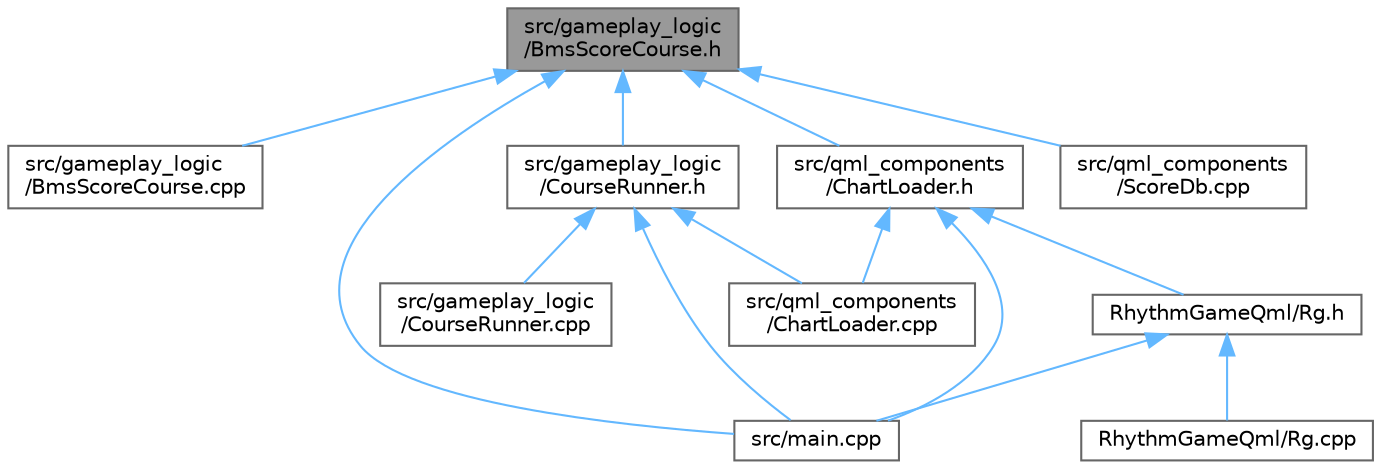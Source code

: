 digraph "src/gameplay_logic/BmsScoreCourse.h"
{
 // LATEX_PDF_SIZE
  bgcolor="transparent";
  edge [fontname=Helvetica,fontsize=10,labelfontname=Helvetica,labelfontsize=10];
  node [fontname=Helvetica,fontsize=10,shape=box,height=0.2,width=0.4];
  Node1 [id="Node000001",label="src/gameplay_logic\l/BmsScoreCourse.h",height=0.2,width=0.4,color="gray40", fillcolor="grey60", style="filled", fontcolor="black",tooltip=" "];
  Node1 -> Node2 [id="edge1_Node000001_Node000002",dir="back",color="steelblue1",style="solid",tooltip=" "];
  Node2 [id="Node000002",label="src/gameplay_logic\l/BmsScoreCourse.cpp",height=0.2,width=0.4,color="grey40", fillcolor="white", style="filled",URL="$BmsScoreCourse_8cpp.html",tooltip=" "];
  Node1 -> Node3 [id="edge2_Node000001_Node000003",dir="back",color="steelblue1",style="solid",tooltip=" "];
  Node3 [id="Node000003",label="src/gameplay_logic\l/CourseRunner.h",height=0.2,width=0.4,color="grey40", fillcolor="white", style="filled",URL="$CourseRunner_8h.html",tooltip=" "];
  Node3 -> Node4 [id="edge3_Node000003_Node000004",dir="back",color="steelblue1",style="solid",tooltip=" "];
  Node4 [id="Node000004",label="src/gameplay_logic\l/CourseRunner.cpp",height=0.2,width=0.4,color="grey40", fillcolor="white", style="filled",URL="$CourseRunner_8cpp.html",tooltip=" "];
  Node3 -> Node5 [id="edge4_Node000003_Node000005",dir="back",color="steelblue1",style="solid",tooltip=" "];
  Node5 [id="Node000005",label="src/main.cpp",height=0.2,width=0.4,color="grey40", fillcolor="white", style="filled",URL="$main_8cpp.html",tooltip=" "];
  Node3 -> Node6 [id="edge5_Node000003_Node000006",dir="back",color="steelblue1",style="solid",tooltip=" "];
  Node6 [id="Node000006",label="src/qml_components\l/ChartLoader.cpp",height=0.2,width=0.4,color="grey40", fillcolor="white", style="filled",URL="$ChartLoader_8cpp.html",tooltip=" "];
  Node1 -> Node5 [id="edge6_Node000001_Node000005",dir="back",color="steelblue1",style="solid",tooltip=" "];
  Node1 -> Node7 [id="edge7_Node000001_Node000007",dir="back",color="steelblue1",style="solid",tooltip=" "];
  Node7 [id="Node000007",label="src/qml_components\l/ChartLoader.h",height=0.2,width=0.4,color="grey40", fillcolor="white", style="filled",URL="$ChartLoader_8h.html",tooltip=" "];
  Node7 -> Node8 [id="edge8_Node000007_Node000008",dir="back",color="steelblue1",style="solid",tooltip=" "];
  Node8 [id="Node000008",label="RhythmGameQml/Rg.h",height=0.2,width=0.4,color="grey40", fillcolor="white", style="filled",URL="$Rg_8h.html",tooltip=" "];
  Node8 -> Node9 [id="edge9_Node000008_Node000009",dir="back",color="steelblue1",style="solid",tooltip=" "];
  Node9 [id="Node000009",label="RhythmGameQml/Rg.cpp",height=0.2,width=0.4,color="grey40", fillcolor="white", style="filled",URL="$Rg_8cpp.html",tooltip=" "];
  Node8 -> Node5 [id="edge10_Node000008_Node000005",dir="back",color="steelblue1",style="solid",tooltip=" "];
  Node7 -> Node5 [id="edge11_Node000007_Node000005",dir="back",color="steelblue1",style="solid",tooltip=" "];
  Node7 -> Node6 [id="edge12_Node000007_Node000006",dir="back",color="steelblue1",style="solid",tooltip=" "];
  Node1 -> Node10 [id="edge13_Node000001_Node000010",dir="back",color="steelblue1",style="solid",tooltip=" "];
  Node10 [id="Node000010",label="src/qml_components\l/ScoreDb.cpp",height=0.2,width=0.4,color="grey40", fillcolor="white", style="filled",URL="$ScoreDb_8cpp.html",tooltip=" "];
}
